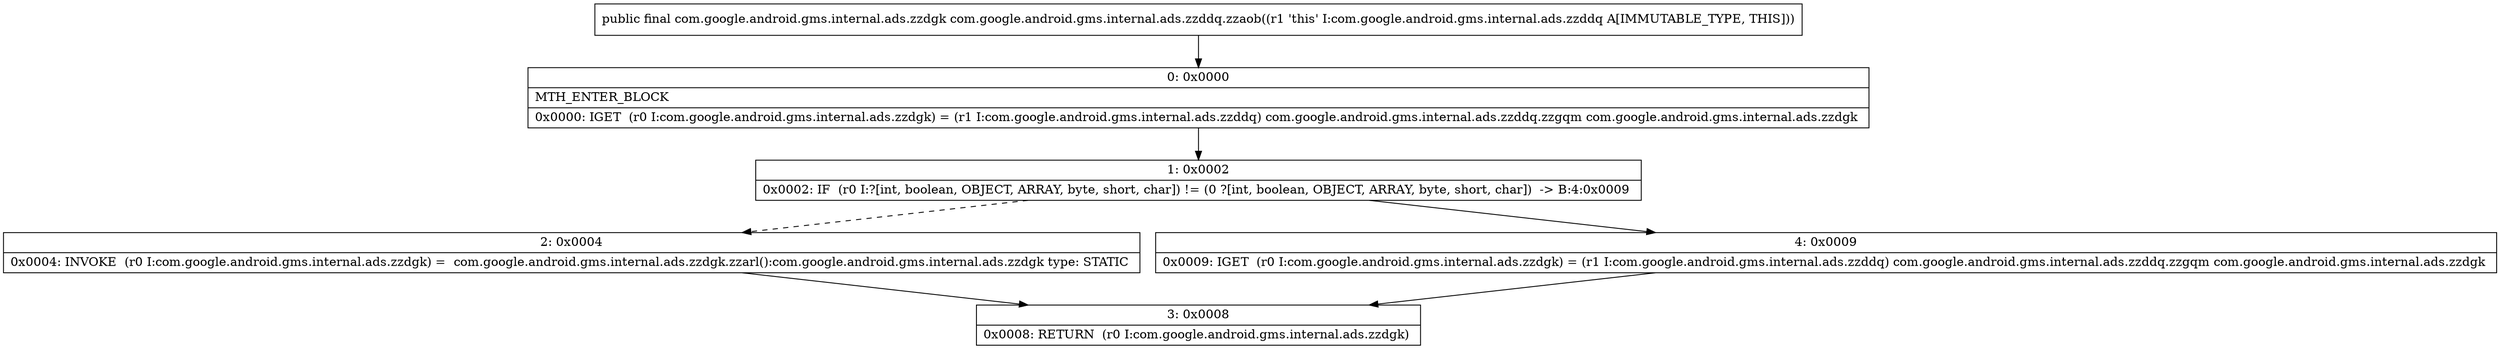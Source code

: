 digraph "CFG forcom.google.android.gms.internal.ads.zzddq.zzaob()Lcom\/google\/android\/gms\/internal\/ads\/zzdgk;" {
Node_0 [shape=record,label="{0\:\ 0x0000|MTH_ENTER_BLOCK\l|0x0000: IGET  (r0 I:com.google.android.gms.internal.ads.zzdgk) = (r1 I:com.google.android.gms.internal.ads.zzddq) com.google.android.gms.internal.ads.zzddq.zzgqm com.google.android.gms.internal.ads.zzdgk \l}"];
Node_1 [shape=record,label="{1\:\ 0x0002|0x0002: IF  (r0 I:?[int, boolean, OBJECT, ARRAY, byte, short, char]) != (0 ?[int, boolean, OBJECT, ARRAY, byte, short, char])  \-\> B:4:0x0009 \l}"];
Node_2 [shape=record,label="{2\:\ 0x0004|0x0004: INVOKE  (r0 I:com.google.android.gms.internal.ads.zzdgk) =  com.google.android.gms.internal.ads.zzdgk.zzarl():com.google.android.gms.internal.ads.zzdgk type: STATIC \l}"];
Node_3 [shape=record,label="{3\:\ 0x0008|0x0008: RETURN  (r0 I:com.google.android.gms.internal.ads.zzdgk) \l}"];
Node_4 [shape=record,label="{4\:\ 0x0009|0x0009: IGET  (r0 I:com.google.android.gms.internal.ads.zzdgk) = (r1 I:com.google.android.gms.internal.ads.zzddq) com.google.android.gms.internal.ads.zzddq.zzgqm com.google.android.gms.internal.ads.zzdgk \l}"];
MethodNode[shape=record,label="{public final com.google.android.gms.internal.ads.zzdgk com.google.android.gms.internal.ads.zzddq.zzaob((r1 'this' I:com.google.android.gms.internal.ads.zzddq A[IMMUTABLE_TYPE, THIS])) }"];
MethodNode -> Node_0;
Node_0 -> Node_1;
Node_1 -> Node_2[style=dashed];
Node_1 -> Node_4;
Node_2 -> Node_3;
Node_4 -> Node_3;
}


